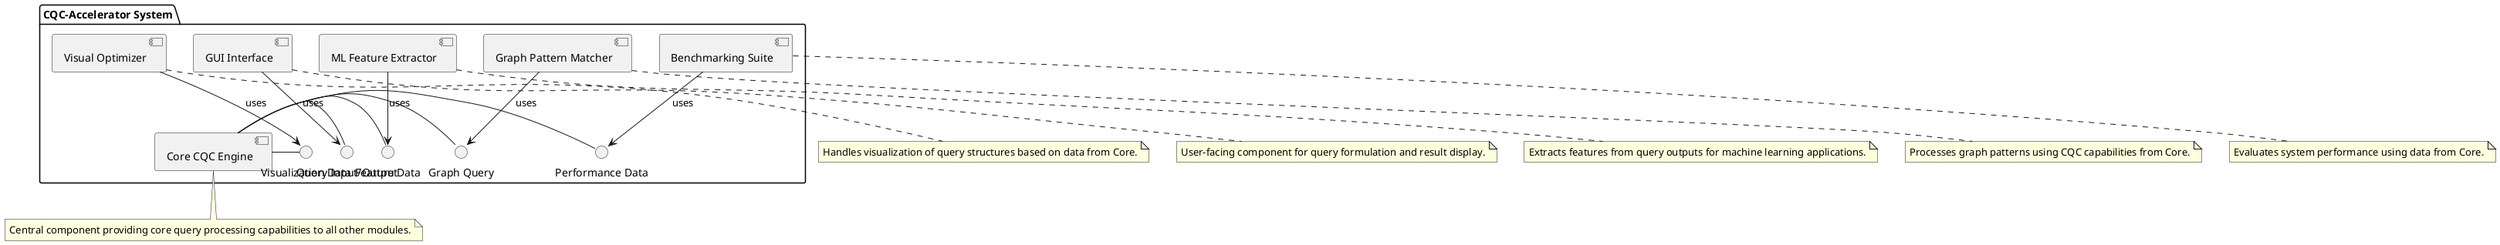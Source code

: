@startuml
package "CQC-Accelerator System" {
  component [Core CQC Engine] as Core
  component [Visual Optimizer] as Visual
  component [GUI Interface] as GUI
  component [ML Feature Extractor] as ML
  component [Graph Pattern Matcher] as Graph
  component [Benchmarking Suite] as Bench

  interface "Query Input/Output" as QIO
  interface "Visualization Data" as VD
  interface "Feature Data" as FD
  interface "Graph Query" as GQ
  interface "Performance Data" as PD

  Core - QIO
  Core - VD
  Core - FD
  Core - GQ
  Core - PD

  GUI --> QIO : uses
  Visual --> VD : uses
  ML --> FD : uses
  Graph --> GQ : uses
  Bench --> PD : uses
}

note bottom of Core
  Central component providing core query processing capabilities to all other modules.
end note

note bottom of GUI
  User-facing component for query formulation and result display.
end note

note bottom of Visual
  Handles visualization of query structures based on data from Core.
end note

note bottom of ML
  Extracts features from query outputs for machine learning applications.
end note

note bottom of Graph
  Processes graph patterns using CQC capabilities from Core.
end note

note bottom of Bench
  Evaluates system performance using data from Core.
end note

@enduml
